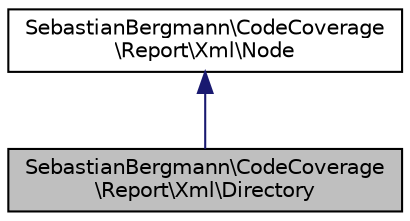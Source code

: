 digraph "SebastianBergmann\CodeCoverage\Report\Xml\Directory"
{
  edge [fontname="Helvetica",fontsize="10",labelfontname="Helvetica",labelfontsize="10"];
  node [fontname="Helvetica",fontsize="10",shape=record];
  Node2 [label="SebastianBergmann\\CodeCoverage\l\\Report\\Xml\\Directory",height=0.2,width=0.4,color="black", fillcolor="grey75", style="filled", fontcolor="black"];
  Node3 -> Node2 [dir="back",color="midnightblue",fontsize="10",style="solid",fontname="Helvetica"];
  Node3 [label="SebastianBergmann\\CodeCoverage\l\\Report\\Xml\\Node",height=0.2,width=0.4,color="black", fillcolor="white", style="filled",URL="$classSebastianBergmann_1_1CodeCoverage_1_1Report_1_1Xml_1_1Node.html"];
}
